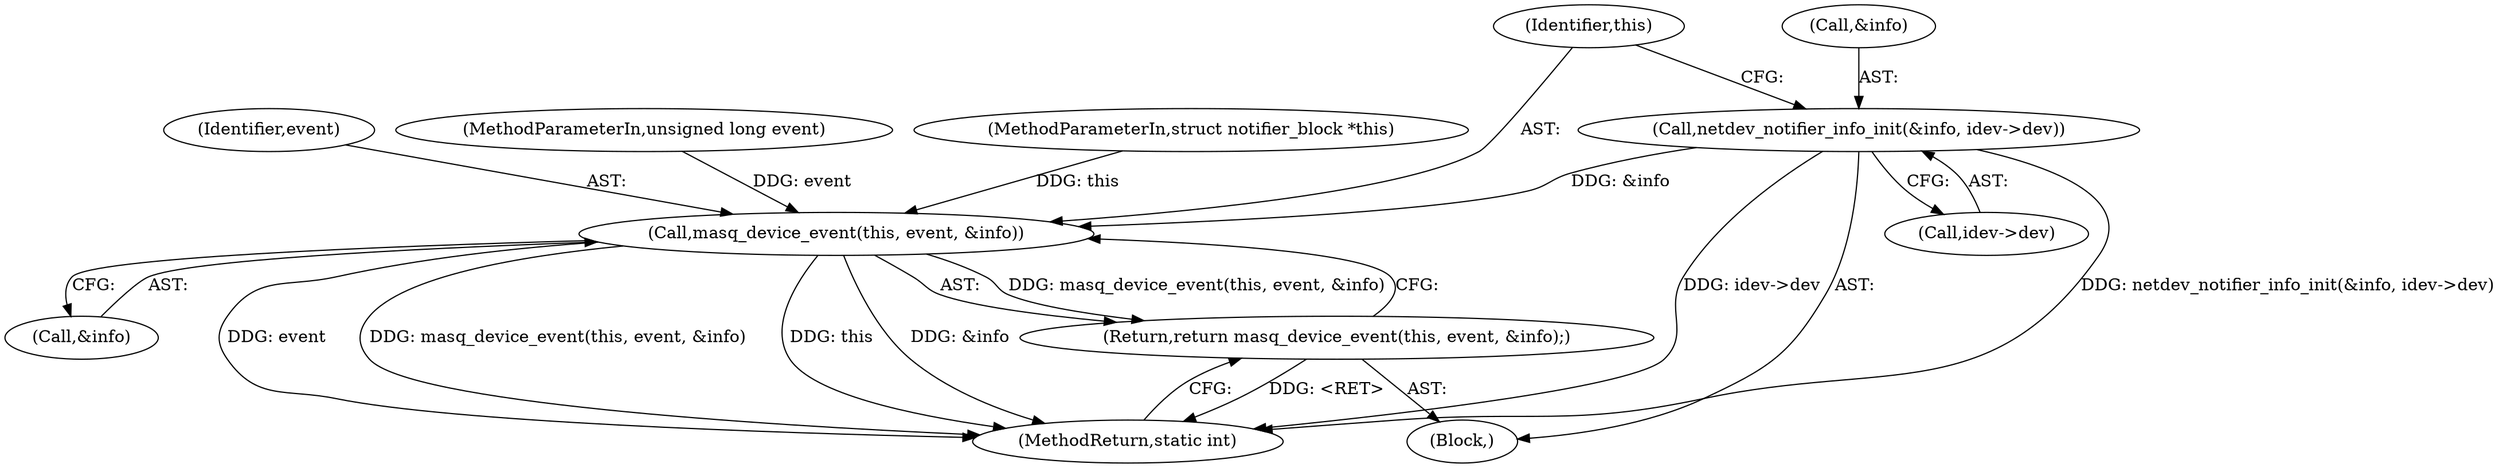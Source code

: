 digraph "0_linux_fbd40ea0180a2d328c5adc61414dc8bab9335ce2_1@pointer" {
"1000121" [label="(Call,netdev_notifier_info_init(&info, idev->dev))"];
"1000128" [label="(Call,masq_device_event(this, event, &info))"];
"1000127" [label="(Return,return masq_device_event(this, event, &info);)"];
"1000131" [label="(Call,&info)"];
"1000130" [label="(Identifier,event)"];
"1000127" [label="(Return,return masq_device_event(this, event, &info);)"];
"1000121" [label="(Call,netdev_notifier_info_init(&info, idev->dev))"];
"1000122" [label="(Call,&info)"];
"1000128" [label="(Call,masq_device_event(this, event, &info))"];
"1000103" [label="(MethodParameterIn,unsigned long event)"];
"1000124" [label="(Call,idev->dev)"];
"1000133" [label="(MethodReturn,static int)"];
"1000102" [label="(MethodParameterIn,struct notifier_block *this)"];
"1000105" [label="(Block,)"];
"1000129" [label="(Identifier,this)"];
"1000121" -> "1000105"  [label="AST: "];
"1000121" -> "1000124"  [label="CFG: "];
"1000122" -> "1000121"  [label="AST: "];
"1000124" -> "1000121"  [label="AST: "];
"1000129" -> "1000121"  [label="CFG: "];
"1000121" -> "1000133"  [label="DDG: netdev_notifier_info_init(&info, idev->dev)"];
"1000121" -> "1000133"  [label="DDG: idev->dev"];
"1000121" -> "1000128"  [label="DDG: &info"];
"1000128" -> "1000127"  [label="AST: "];
"1000128" -> "1000131"  [label="CFG: "];
"1000129" -> "1000128"  [label="AST: "];
"1000130" -> "1000128"  [label="AST: "];
"1000131" -> "1000128"  [label="AST: "];
"1000127" -> "1000128"  [label="CFG: "];
"1000128" -> "1000133"  [label="DDG: event"];
"1000128" -> "1000133"  [label="DDG: masq_device_event(this, event, &info)"];
"1000128" -> "1000133"  [label="DDG: this"];
"1000128" -> "1000133"  [label="DDG: &info"];
"1000128" -> "1000127"  [label="DDG: masq_device_event(this, event, &info)"];
"1000102" -> "1000128"  [label="DDG: this"];
"1000103" -> "1000128"  [label="DDG: event"];
"1000127" -> "1000105"  [label="AST: "];
"1000133" -> "1000127"  [label="CFG: "];
"1000127" -> "1000133"  [label="DDG: <RET>"];
}
